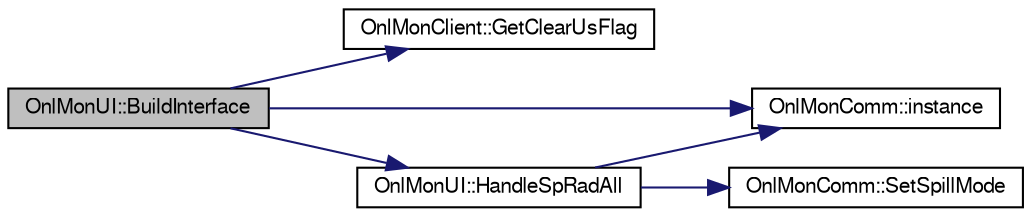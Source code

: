 digraph "OnlMonUI::BuildInterface"
{
  bgcolor="transparent";
  edge [fontname="FreeSans",fontsize="10",labelfontname="FreeSans",labelfontsize="10"];
  node [fontname="FreeSans",fontsize="10",shape=record];
  rankdir="LR";
  Node1 [label="OnlMonUI::BuildInterface",height=0.2,width=0.4,color="black", fillcolor="grey75", style="filled" fontcolor="black"];
  Node1 -> Node2 [color="midnightblue",fontsize="10",style="solid",fontname="FreeSans"];
  Node2 [label="OnlMonClient::GetClearUsFlag",height=0.2,width=0.4,color="black",URL="$d9/d62/classOnlMonClient.html#afbad21ed4282b594258ed81f7435558a"];
  Node1 -> Node3 [color="midnightblue",fontsize="10",style="solid",fontname="FreeSans"];
  Node3 [label="OnlMonUI::HandleSpRadAll",height=0.2,width=0.4,color="black",URL="$d1/de7/classOnlMonUI.html#a52f5df41c52b2461ad1c84b373a83be5"];
  Node3 -> Node4 [color="midnightblue",fontsize="10",style="solid",fontname="FreeSans"];
  Node4 [label="OnlMonComm::instance",height=0.2,width=0.4,color="black",URL="$d9/d95/classOnlMonComm.html#a2702d6965a37f5a31ff1dd2bd1032ab9"];
  Node3 -> Node5 [color="midnightblue",fontsize="10",style="solid",fontname="FreeSans"];
  Node5 [label="OnlMonComm::SetSpillMode",height=0.2,width=0.4,color="black",URL="$d9/d95/classOnlMonComm.html#afc16cd3d27cf50c2706ce20803839633"];
  Node1 -> Node4 [color="midnightblue",fontsize="10",style="solid",fontname="FreeSans"];
}
